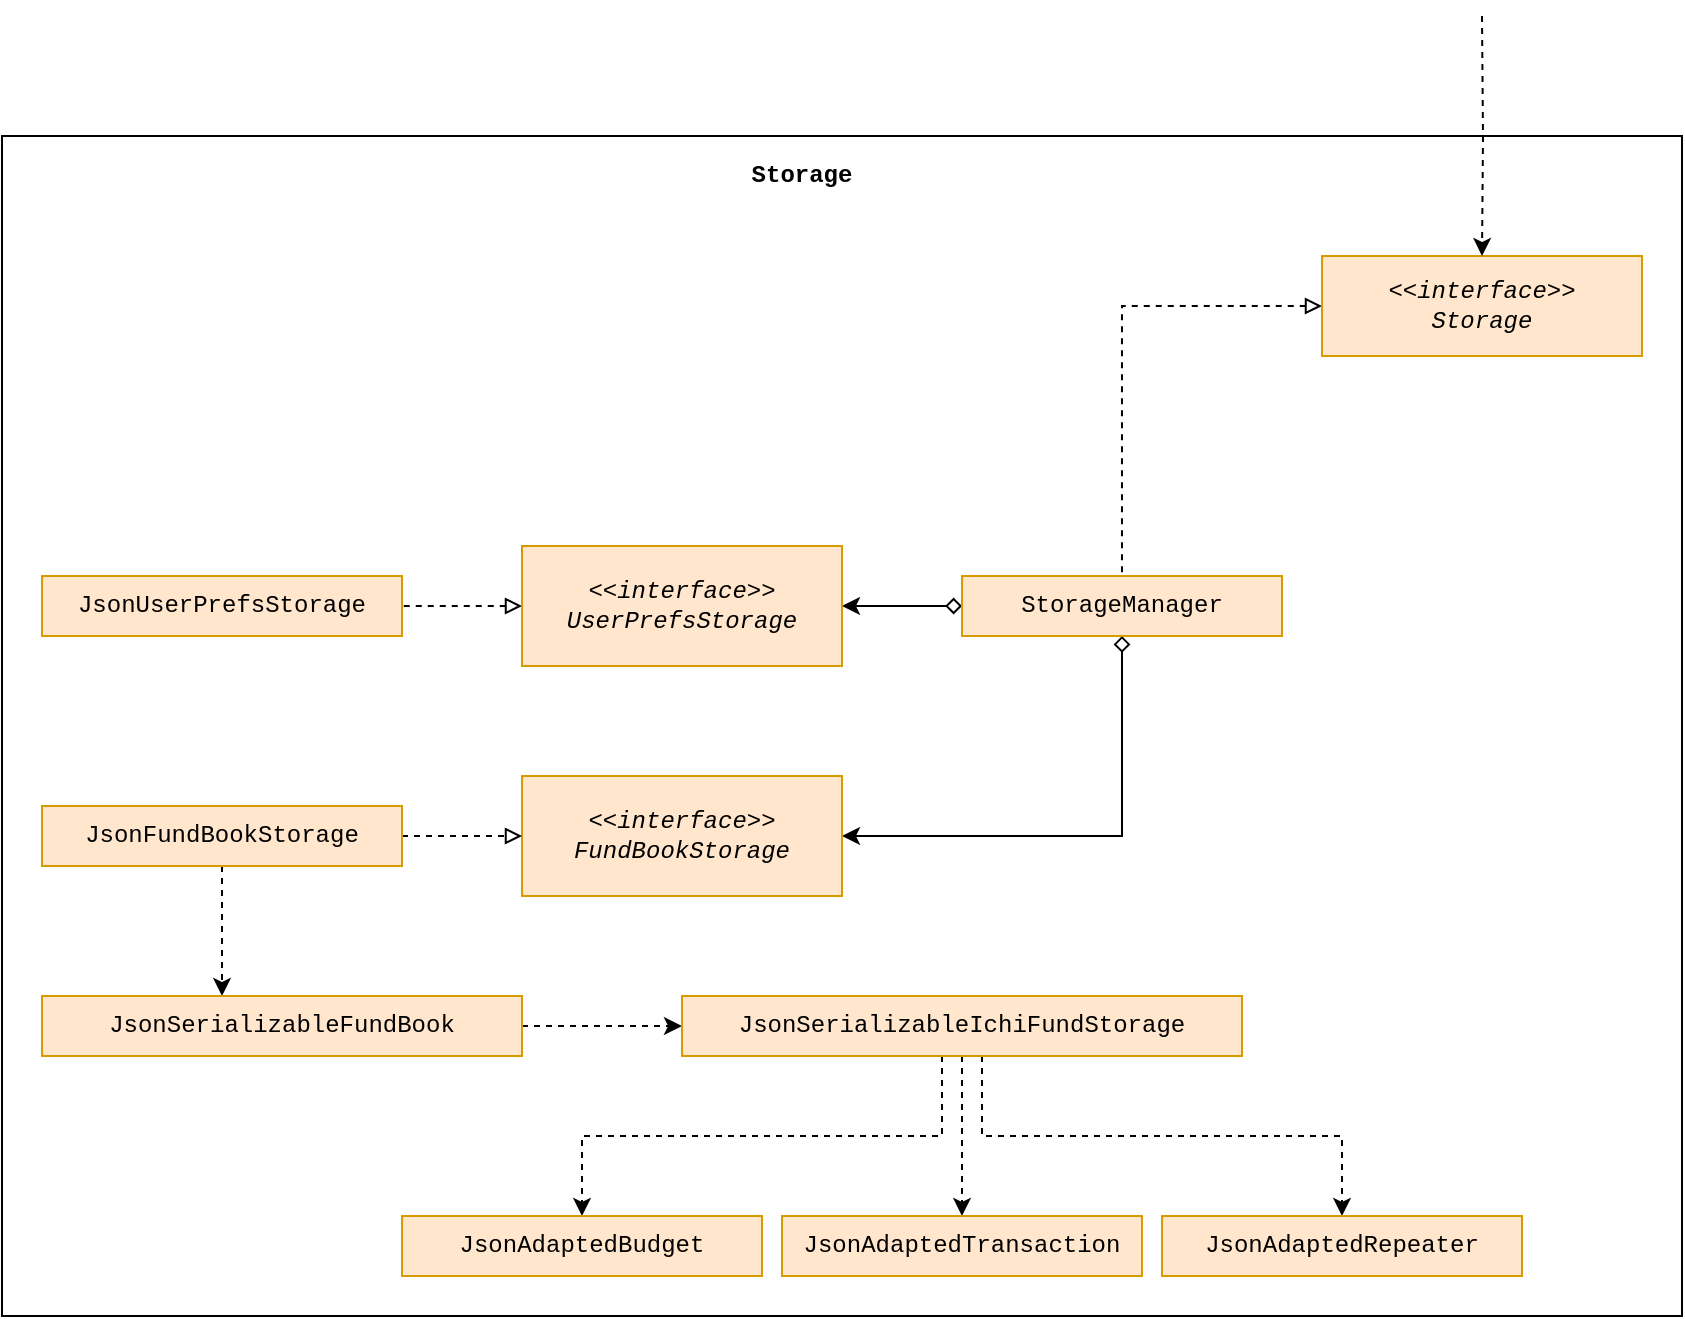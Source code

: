 <mxfile version="12.1.3" type="google" pages="1"><diagram name="Page-1" id="b5b7bab2-c9e2-2cf4-8b2a-24fd1a2a6d21"><mxGraphModel dx="1031" dy="609" grid="1" gridSize="10" guides="1" tooltips="1" connect="1" arrows="1" fold="1" page="1" pageScale="1" pageWidth="827" pageHeight="1169" background="#ffffff" math="0" shadow="0"><root><mxCell id="0"/><mxCell id="1" parent="0"/><mxCell id="HpN2ochw1OF3YIQpeDBz-59" value="" style="rounded=0;whiteSpace=wrap;html=1;fontFamily=Courier New;fillColor=none;" parent="1" vertex="1"><mxGeometry x="60" y="100" width="840" height="590" as="geometry"/></mxCell><mxCell id="HpN2ochw1OF3YIQpeDBz-2" value="Storage" style="text;html=1;strokeColor=none;fillColor=none;align=center;verticalAlign=middle;whiteSpace=wrap;rounded=0;fontStyle=1;fontFamily=Courier New;" parent="1" vertex="1"><mxGeometry x="440" y="110" width="40" height="20" as="geometry"/></mxCell><mxCell id="HpN2ochw1OF3YIQpeDBz-40" style="edgeStyle=orthogonalEdgeStyle;rounded=0;orthogonalLoop=1;jettySize=auto;html=1;dashed=1;startArrow=block;startFill=0;endArrow=none;endFill=0;strokeWidth=1;fontFamily=Courier New;" parent="1" source="HpN2ochw1OF3YIQpeDBz-4" target="HpN2ochw1OF3YIQpeDBz-6" edge="1"><mxGeometry relative="1" as="geometry"/></mxCell><mxCell id="HpN2ochw1OF3YIQpeDBz-4" value="&lt;div&gt;&lt;i&gt;&amp;lt;&amp;lt;interface&amp;gt;&amp;gt;&lt;/i&gt;&lt;/div&gt;&lt;div&gt;&lt;i&gt;Storage&lt;br&gt;&lt;/i&gt;&lt;/div&gt;" style="rounded=0;whiteSpace=wrap;html=1;fillColor=#ffe6cc;strokeColor=#d79b00;fontFamily=Courier New;" parent="1" vertex="1"><mxGeometry x="720" y="160" width="160" height="50" as="geometry"/></mxCell><mxCell id="r03jo_bx--IlwOOlz5eJ-2" style="edgeStyle=orthogonalEdgeStyle;rounded=0;orthogonalLoop=1;jettySize=auto;html=1;startArrow=diamond;startFill=0;" parent="1" source="HpN2ochw1OF3YIQpeDBz-6" target="HpN2ochw1OF3YIQpeDBz-12" edge="1"><mxGeometry relative="1" as="geometry"><Array as="points"><mxPoint x="620" y="450"/></Array></mxGeometry></mxCell><mxCell id="RdDw8vZqlXrb6mcQR_Pb-2" value="" style="edgeStyle=orthogonalEdgeStyle;rounded=0;orthogonalLoop=1;jettySize=auto;html=1;startArrow=diamond;startFill=0;" edge="1" parent="1" source="HpN2ochw1OF3YIQpeDBz-6" target="RdDw8vZqlXrb6mcQR_Pb-1"><mxGeometry relative="1" as="geometry"/></mxCell><mxCell id="HpN2ochw1OF3YIQpeDBz-6" value="StorageManager" style="rounded=0;whiteSpace=wrap;html=1;fillColor=#ffe6cc;strokeColor=#d79b00;fontFamily=Courier New;" parent="1" vertex="1"><mxGeometry x="540" y="320" width="160" height="30" as="geometry"/></mxCell><mxCell id="HpN2ochw1OF3YIQpeDBz-12" value="&lt;div&gt;&lt;i&gt;&amp;lt;&amp;lt;interface&amp;gt;&amp;gt;&lt;br&gt;&lt;/i&gt;&lt;/div&gt;&lt;div&gt;&lt;i&gt;FundBookStorage&lt;/i&gt;&lt;/div&gt;" style="rounded=0;whiteSpace=wrap;html=1;fillColor=#ffe6cc;strokeColor=#d79b00;fontFamily=Courier New;" parent="1" vertex="1"><mxGeometry x="320" y="420" width="160" height="60" as="geometry"/></mxCell><mxCell id="HpN2ochw1OF3YIQpeDBz-28" value="" style="edgeStyle=orthogonalEdgeStyle;rounded=0;orthogonalLoop=1;jettySize=auto;html=1;dashed=1;startArrow=none;startFill=0;endArrow=classic;endFill=1;fontFamily=Courier New;" parent="1" target="HpN2ochw1OF3YIQpeDBz-4" edge="1"><mxGeometry relative="1" as="geometry"><mxPoint x="800" y="40" as="sourcePoint"/></mxGeometry></mxCell><mxCell id="RdDw8vZqlXrb6mcQR_Pb-4" value="" style="edgeStyle=orthogonalEdgeStyle;rounded=0;orthogonalLoop=1;jettySize=auto;html=1;startArrow=block;startFill=0;endArrow=none;endFill=0;dashed=1;" edge="1" parent="1" source="RdDw8vZqlXrb6mcQR_Pb-1" target="RdDw8vZqlXrb6mcQR_Pb-3"><mxGeometry relative="1" as="geometry"/></mxCell><mxCell id="RdDw8vZqlXrb6mcQR_Pb-1" value="&lt;i&gt;&amp;lt;&amp;lt;interface&amp;gt;&amp;gt;&lt;br&gt;&lt;/i&gt;&lt;div&gt;&lt;i&gt;UserPrefsStorage&lt;/i&gt;&lt;/div&gt;" style="rounded=0;whiteSpace=wrap;html=1;fillColor=#ffe6cc;strokeColor=#d79b00;fontFamily=Courier New;" vertex="1" parent="1"><mxGeometry x="320" y="305" width="160" height="60" as="geometry"/></mxCell><mxCell id="RdDw8vZqlXrb6mcQR_Pb-3" value="JsonUserPrefsStorage" style="rounded=0;whiteSpace=wrap;html=1;fillColor=#ffe6cc;strokeColor=#d79b00;fontFamily=Courier New;" vertex="1" parent="1"><mxGeometry x="80" y="320" width="180" height="30" as="geometry"/></mxCell><mxCell id="RdDw8vZqlXrb6mcQR_Pb-9" value="" style="edgeStyle=orthogonalEdgeStyle;rounded=0;orthogonalLoop=1;jettySize=auto;html=1;dashed=1;startArrow=none;startFill=0;endArrow=block;endFill=0;strokeWidth=1;" edge="1" parent="1" source="RdDw8vZqlXrb6mcQR_Pb-7" target="HpN2ochw1OF3YIQpeDBz-12"><mxGeometry relative="1" as="geometry"/></mxCell><mxCell id="RdDw8vZqlXrb6mcQR_Pb-16" value="" style="edgeStyle=orthogonalEdgeStyle;rounded=0;orthogonalLoop=1;jettySize=auto;html=1;dashed=1;startArrow=none;startFill=0;endArrow=classic;endFill=1;strokeWidth=1;" edge="1" parent="1" source="RdDw8vZqlXrb6mcQR_Pb-7" target="RdDw8vZqlXrb6mcQR_Pb-10"><mxGeometry relative="1" as="geometry"><Array as="points"><mxPoint x="170" y="510"/><mxPoint x="170" y="510"/></Array></mxGeometry></mxCell><mxCell id="RdDw8vZqlXrb6mcQR_Pb-7" value="JsonFundBookStorage" style="rounded=0;whiteSpace=wrap;html=1;fillColor=#ffe6cc;strokeColor=#d79b00;fontFamily=Courier New;" vertex="1" parent="1"><mxGeometry x="80" y="435" width="180" height="30" as="geometry"/></mxCell><mxCell id="RdDw8vZqlXrb6mcQR_Pb-20" value="" style="edgeStyle=orthogonalEdgeStyle;rounded=0;orthogonalLoop=1;jettySize=auto;html=1;dashed=1;startArrow=none;startFill=0;endArrow=classic;endFill=1;strokeWidth=1;" edge="1" parent="1" source="RdDw8vZqlXrb6mcQR_Pb-10" target="RdDw8vZqlXrb6mcQR_Pb-19"><mxGeometry relative="1" as="geometry"/></mxCell><mxCell id="RdDw8vZqlXrb6mcQR_Pb-10" value="JsonSerializableFundBook" style="rounded=0;whiteSpace=wrap;html=1;fillColor=#ffe6cc;strokeColor=#d79b00;fontFamily=Courier New;" vertex="1" parent="1"><mxGeometry x="80" y="530" width="240" height="30" as="geometry"/></mxCell><mxCell id="RdDw8vZqlXrb6mcQR_Pb-25" value="" style="edgeStyle=orthogonalEdgeStyle;rounded=0;orthogonalLoop=1;jettySize=auto;html=1;dashed=1;startArrow=none;startFill=0;endArrow=classic;endFill=1;strokeWidth=1;" edge="1" parent="1" source="RdDw8vZqlXrb6mcQR_Pb-19" target="RdDw8vZqlXrb6mcQR_Pb-22"><mxGeometry relative="1" as="geometry"/></mxCell><mxCell id="RdDw8vZqlXrb6mcQR_Pb-26" style="edgeStyle=orthogonalEdgeStyle;rounded=0;orthogonalLoop=1;jettySize=auto;html=1;dashed=1;startArrow=none;startFill=0;endArrow=classic;endFill=1;strokeWidth=1;" edge="1" parent="1" source="RdDw8vZqlXrb6mcQR_Pb-19" target="RdDw8vZqlXrb6mcQR_Pb-21"><mxGeometry relative="1" as="geometry"><Array as="points"><mxPoint x="530" y="600"/><mxPoint x="350" y="600"/></Array></mxGeometry></mxCell><mxCell id="RdDw8vZqlXrb6mcQR_Pb-27" style="edgeStyle=orthogonalEdgeStyle;rounded=0;orthogonalLoop=1;jettySize=auto;html=1;dashed=1;startArrow=none;startFill=0;endArrow=classic;endFill=1;strokeWidth=1;" edge="1" parent="1" source="RdDw8vZqlXrb6mcQR_Pb-19" target="RdDw8vZqlXrb6mcQR_Pb-23"><mxGeometry relative="1" as="geometry"><Array as="points"><mxPoint x="550" y="600"/><mxPoint x="730" y="600"/></Array></mxGeometry></mxCell><mxCell id="RdDw8vZqlXrb6mcQR_Pb-19" value="JsonSerializableIchiFundStorage" style="rounded=0;whiteSpace=wrap;html=1;fillColor=#ffe6cc;strokeColor=#d79b00;fontFamily=Courier New;" vertex="1" parent="1"><mxGeometry x="400" y="530" width="280" height="30" as="geometry"/></mxCell><mxCell id="RdDw8vZqlXrb6mcQR_Pb-21" value="JsonAdaptedBudget" style="rounded=0;whiteSpace=wrap;html=1;fillColor=#ffe6cc;strokeColor=#d79b00;fontFamily=Courier New;" vertex="1" parent="1"><mxGeometry x="260" y="640" width="180" height="30" as="geometry"/></mxCell><mxCell id="RdDw8vZqlXrb6mcQR_Pb-22" value="JsonAdaptedTransaction" style="rounded=0;whiteSpace=wrap;html=1;fillColor=#ffe6cc;strokeColor=#d79b00;fontFamily=Courier New;" vertex="1" parent="1"><mxGeometry x="450" y="640" width="180" height="30" as="geometry"/></mxCell><mxCell id="RdDw8vZqlXrb6mcQR_Pb-23" value="JsonAdaptedRepeater" style="rounded=0;whiteSpace=wrap;html=1;fillColor=#ffe6cc;strokeColor=#d79b00;fontFamily=Courier New;" vertex="1" parent="1"><mxGeometry x="640" y="640" width="180" height="30" as="geometry"/></mxCell></root></mxGraphModel></diagram></mxfile>
